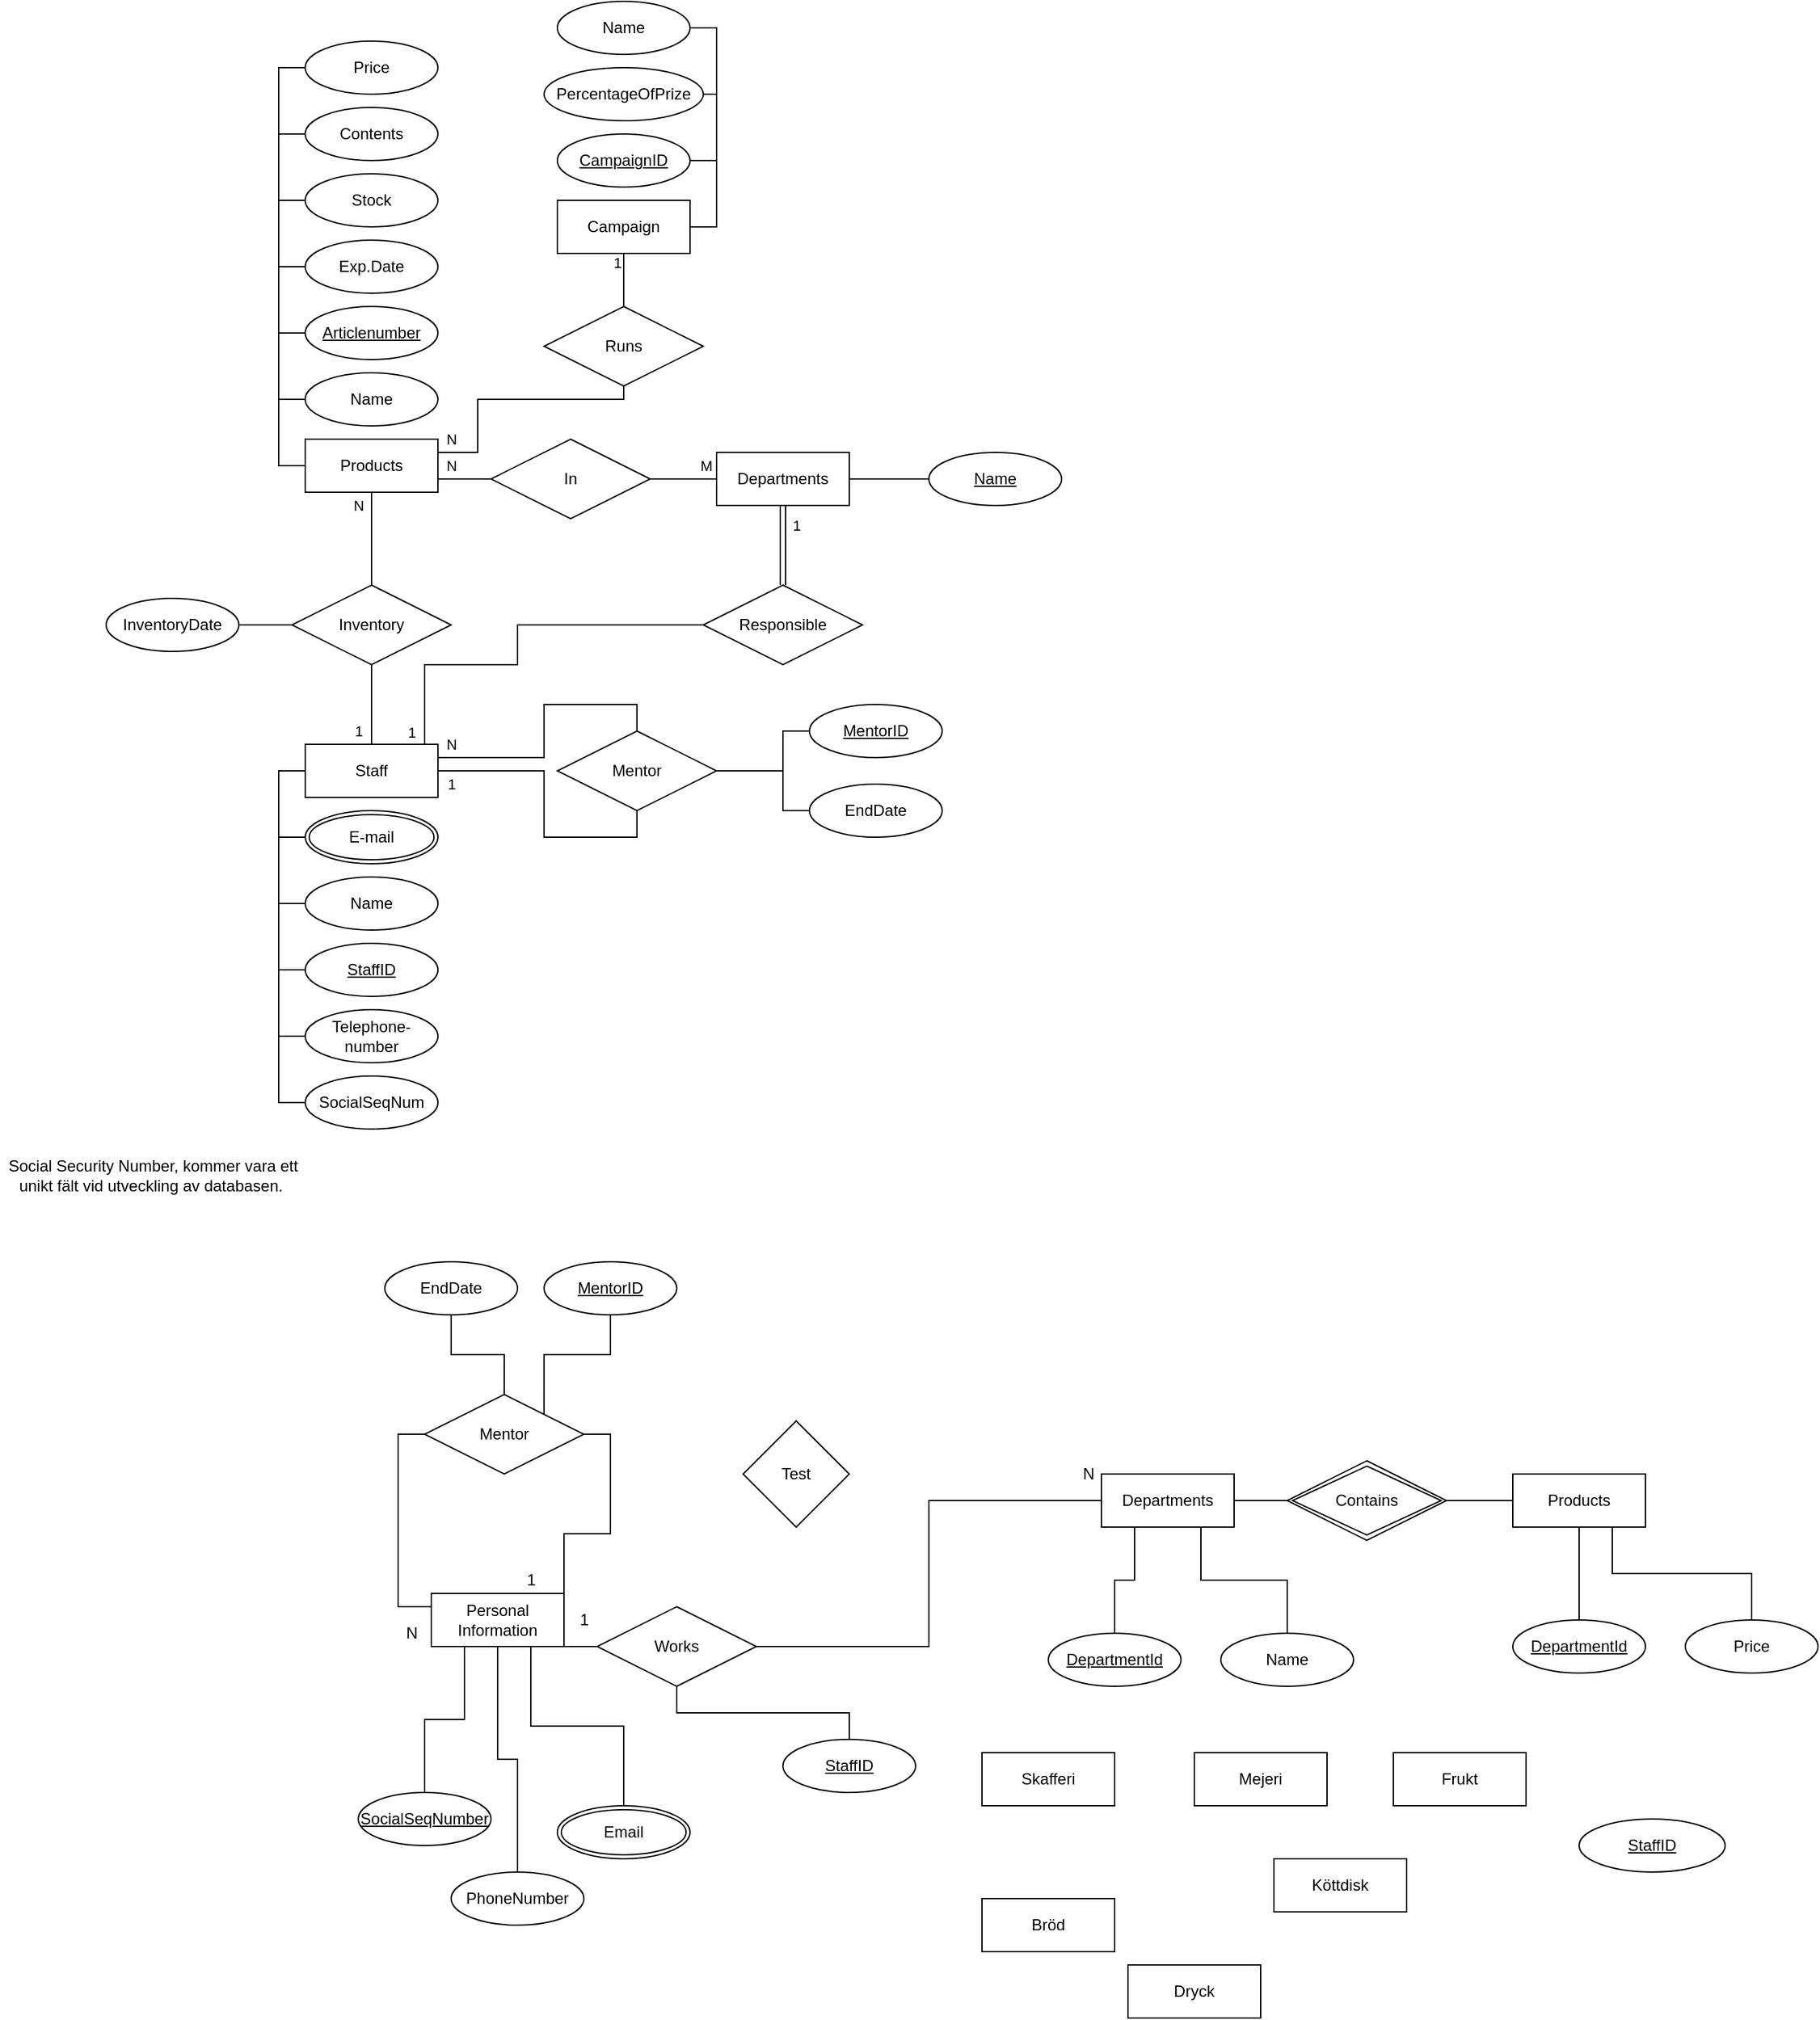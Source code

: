 <mxfile version="15.9.6" type="github">
  <diagram id="bgCsupE-RrFJObJ2OHrQ" name="Page-1">
    <mxGraphModel dx="2035" dy="1728" grid="1" gridSize="10" guides="1" tooltips="1" connect="1" arrows="1" fold="1" page="1" pageScale="1" pageWidth="850" pageHeight="1100" math="0" shadow="0">
      <root>
        <mxCell id="0" />
        <mxCell id="1" parent="0" />
        <mxCell id="HbWxku8zXNTNoIqn5ugo-1" value="Mejeri" style="whiteSpace=wrap;html=1;align=center;" parent="1" vertex="1">
          <mxGeometry x="160" y="330" width="100" height="40" as="geometry" />
        </mxCell>
        <mxCell id="HbWxku8zXNTNoIqn5ugo-2" value="Frukt" style="whiteSpace=wrap;html=1;align=center;" parent="1" vertex="1">
          <mxGeometry x="310" y="330" width="100" height="40" as="geometry" />
        </mxCell>
        <mxCell id="HbWxku8zXNTNoIqn5ugo-3" value="Skafferi" style="whiteSpace=wrap;html=1;align=center;" parent="1" vertex="1">
          <mxGeometry y="330" width="100" height="40" as="geometry" />
        </mxCell>
        <mxCell id="HbWxku8zXNTNoIqn5ugo-4" value="Dryck" style="whiteSpace=wrap;html=1;align=center;" parent="1" vertex="1">
          <mxGeometry x="110" y="490" width="100" height="40" as="geometry" />
        </mxCell>
        <mxCell id="HbWxku8zXNTNoIqn5ugo-5" value="Köttdisk" style="whiteSpace=wrap;html=1;align=center;" parent="1" vertex="1">
          <mxGeometry x="220" y="410" width="100" height="40" as="geometry" />
        </mxCell>
        <mxCell id="HbWxku8zXNTNoIqn5ugo-7" value="Bröd" style="whiteSpace=wrap;html=1;align=center;" parent="1" vertex="1">
          <mxGeometry y="440" width="100" height="40" as="geometry" />
        </mxCell>
        <mxCell id="HbWxku8zXNTNoIqn5ugo-10" value="StaffID" style="ellipse;whiteSpace=wrap;html=1;align=center;fontStyle=4;" parent="1" vertex="1">
          <mxGeometry x="450" y="380" width="110" height="40" as="geometry" />
        </mxCell>
        <mxCell id="HbWxku8zXNTNoIqn5ugo-46" style="edgeStyle=orthogonalEdgeStyle;rounded=0;orthogonalLoop=1;jettySize=auto;html=1;exitX=0.5;exitY=0;exitDx=0;exitDy=0;entryX=0.5;entryY=1;entryDx=0;entryDy=0;endArrow=none;endFill=0;" parent="1" source="HbWxku8zXNTNoIqn5ugo-11" target="HbWxku8zXNTNoIqn5ugo-44" edge="1">
          <mxGeometry relative="1" as="geometry" />
        </mxCell>
        <mxCell id="HbWxku8zXNTNoIqn5ugo-11" value="PhoneNumber" style="ellipse;whiteSpace=wrap;html=1;align=center;" parent="1" vertex="1">
          <mxGeometry x="-400" y="420" width="100" height="40" as="geometry" />
        </mxCell>
        <mxCell id="YOZ8upLMMK2aXxQrohTa-20" style="edgeStyle=orthogonalEdgeStyle;rounded=0;orthogonalLoop=1;jettySize=auto;html=1;exitX=0.5;exitY=0;exitDx=0;exitDy=0;entryX=0.75;entryY=1;entryDx=0;entryDy=0;endArrow=none;endFill=0;" parent="1" source="HbWxku8zXNTNoIqn5ugo-13" target="HbWxku8zXNTNoIqn5ugo-33" edge="1">
          <mxGeometry relative="1" as="geometry" />
        </mxCell>
        <mxCell id="HbWxku8zXNTNoIqn5ugo-13" value="Name" style="ellipse;whiteSpace=wrap;html=1;align=center;" parent="1" vertex="1">
          <mxGeometry x="180" y="240" width="100" height="40" as="geometry" />
        </mxCell>
        <mxCell id="YOZ8upLMMK2aXxQrohTa-6" style="edgeStyle=orthogonalEdgeStyle;rounded=0;orthogonalLoop=1;jettySize=auto;html=1;exitX=1;exitY=0.5;exitDx=0;exitDy=0;entryX=1;entryY=0;entryDx=0;entryDy=0;endArrow=none;endFill=0;" parent="1" source="HbWxku8zXNTNoIqn5ugo-17" target="HbWxku8zXNTNoIqn5ugo-44" edge="1">
          <mxGeometry relative="1" as="geometry">
            <Array as="points">
              <mxPoint x="-280" y="90" />
              <mxPoint x="-280" y="165" />
              <mxPoint x="-315" y="165" />
            </Array>
          </mxGeometry>
        </mxCell>
        <mxCell id="YOZ8upLMMK2aXxQrohTa-7" style="edgeStyle=orthogonalEdgeStyle;rounded=0;orthogonalLoop=1;jettySize=auto;html=1;exitX=0;exitY=0.5;exitDx=0;exitDy=0;entryX=0;entryY=0.25;entryDx=0;entryDy=0;endArrow=none;endFill=0;" parent="1" source="HbWxku8zXNTNoIqn5ugo-17" target="HbWxku8zXNTNoIqn5ugo-44" edge="1">
          <mxGeometry relative="1" as="geometry" />
        </mxCell>
        <mxCell id="HbWxku8zXNTNoIqn5ugo-17" value="Mentor" style="shape=rhombus;perimeter=rhombusPerimeter;whiteSpace=wrap;html=1;align=center;" parent="1" vertex="1">
          <mxGeometry x="-420.03" y="60" width="120" height="60" as="geometry" />
        </mxCell>
        <mxCell id="HbWxku8zXNTNoIqn5ugo-21" style="edgeStyle=orthogonalEdgeStyle;rounded=0;orthogonalLoop=1;jettySize=auto;html=1;exitX=0.5;exitY=1;exitDx=0;exitDy=0;entryX=0.5;entryY=0;entryDx=0;entryDy=0;endArrow=none;endFill=0;" parent="1" source="HbWxku8zXNTNoIqn5ugo-20" target="HbWxku8zXNTNoIqn5ugo-17" edge="1">
          <mxGeometry relative="1" as="geometry" />
        </mxCell>
        <mxCell id="HbWxku8zXNTNoIqn5ugo-20" value="EndDate" style="ellipse;whiteSpace=wrap;html=1;align=center;" parent="1" vertex="1">
          <mxGeometry x="-450" y="-40" width="100" height="40" as="geometry" />
        </mxCell>
        <mxCell id="HbWxku8zXNTNoIqn5ugo-27" style="edgeStyle=orthogonalEdgeStyle;rounded=0;orthogonalLoop=1;jettySize=auto;html=1;exitX=0.5;exitY=1;exitDx=0;exitDy=0;entryX=1;entryY=0;entryDx=0;entryDy=0;endArrow=none;endFill=0;" parent="1" source="HbWxku8zXNTNoIqn5ugo-26" target="HbWxku8zXNTNoIqn5ugo-17" edge="1">
          <mxGeometry relative="1" as="geometry" />
        </mxCell>
        <mxCell id="HbWxku8zXNTNoIqn5ugo-26" value="MentorID" style="ellipse;whiteSpace=wrap;html=1;align=center;fontStyle=4;" parent="1" vertex="1">
          <mxGeometry x="-330" y="-40" width="100" height="40" as="geometry" />
        </mxCell>
        <mxCell id="HbWxku8zXNTNoIqn5ugo-47" style="edgeStyle=orthogonalEdgeStyle;rounded=0;orthogonalLoop=1;jettySize=auto;html=1;exitX=0.5;exitY=0;exitDx=0;exitDy=0;entryX=0.75;entryY=1;entryDx=0;entryDy=0;endArrow=none;endFill=0;" parent="1" source="HbWxku8zXNTNoIqn5ugo-28" target="HbWxku8zXNTNoIqn5ugo-44" edge="1">
          <mxGeometry relative="1" as="geometry" />
        </mxCell>
        <mxCell id="HbWxku8zXNTNoIqn5ugo-28" value="Email" style="ellipse;shape=doubleEllipse;margin=3;whiteSpace=wrap;html=1;align=center;" parent="1" vertex="1">
          <mxGeometry x="-320" y="370" width="100" height="40" as="geometry" />
        </mxCell>
        <mxCell id="HbWxku8zXNTNoIqn5ugo-33" value="Departments" style="whiteSpace=wrap;html=1;align=center;" parent="1" vertex="1">
          <mxGeometry x="90" y="120" width="100" height="40" as="geometry" />
        </mxCell>
        <mxCell id="HbWxku8zXNTNoIqn5ugo-45" style="edgeStyle=orthogonalEdgeStyle;rounded=0;orthogonalLoop=1;jettySize=auto;html=1;exitX=0.5;exitY=0;exitDx=0;exitDy=0;entryX=0.25;entryY=1;entryDx=0;entryDy=0;endArrow=none;endFill=0;" parent="1" source="HbWxku8zXNTNoIqn5ugo-35" target="HbWxku8zXNTNoIqn5ugo-44" edge="1">
          <mxGeometry relative="1" as="geometry" />
        </mxCell>
        <mxCell id="HbWxku8zXNTNoIqn5ugo-35" value="SocialSeqNumber" style="ellipse;whiteSpace=wrap;html=1;align=center;fontStyle=4;" parent="1" vertex="1">
          <mxGeometry x="-470" y="360" width="100" height="40" as="geometry" />
        </mxCell>
        <mxCell id="HbWxku8zXNTNoIqn5ugo-43" value="StaffID" style="ellipse;whiteSpace=wrap;html=1;align=center;fontStyle=4;" parent="1" vertex="1">
          <mxGeometry x="-150.0" y="320" width="100" height="40" as="geometry" />
        </mxCell>
        <mxCell id="HbWxku8zXNTNoIqn5ugo-44" value="Personal Information" style="whiteSpace=wrap;html=1;align=center;" parent="1" vertex="1">
          <mxGeometry x="-415" y="210" width="100" height="40" as="geometry" />
        </mxCell>
        <mxCell id="YOZ8upLMMK2aXxQrohTa-1" style="edgeStyle=orthogonalEdgeStyle;rounded=0;orthogonalLoop=1;jettySize=auto;html=1;exitX=0;exitY=0.5;exitDx=0;exitDy=0;entryX=1;entryY=0.5;entryDx=0;entryDy=0;endArrow=none;endFill=0;" parent="1" source="HbWxku8zXNTNoIqn5ugo-56" target="HbWxku8zXNTNoIqn5ugo-60" edge="1">
          <mxGeometry relative="1" as="geometry" />
        </mxCell>
        <mxCell id="YOZ8upLMMK2aXxQrohTa-27" style="edgeStyle=orthogonalEdgeStyle;rounded=0;orthogonalLoop=1;jettySize=auto;html=1;exitX=0.5;exitY=1;exitDx=0;exitDy=0;entryX=0.5;entryY=0;entryDx=0;entryDy=0;endArrow=none;endFill=0;" parent="1" source="HbWxku8zXNTNoIqn5ugo-56" target="YOZ8upLMMK2aXxQrohTa-26" edge="1">
          <mxGeometry relative="1" as="geometry" />
        </mxCell>
        <mxCell id="HbWxku8zXNTNoIqn5ugo-56" value="Products" style="whiteSpace=wrap;html=1;align=center;" parent="1" vertex="1">
          <mxGeometry x="400" y="120" width="100" height="40" as="geometry" />
        </mxCell>
        <mxCell id="YOZ8upLMMK2aXxQrohTa-2" style="edgeStyle=orthogonalEdgeStyle;rounded=0;orthogonalLoop=1;jettySize=auto;html=1;exitX=0;exitY=0.5;exitDx=0;exitDy=0;entryX=1;entryY=0.5;entryDx=0;entryDy=0;endArrow=none;endFill=0;" parent="1" source="HbWxku8zXNTNoIqn5ugo-60" target="HbWxku8zXNTNoIqn5ugo-33" edge="1">
          <mxGeometry relative="1" as="geometry" />
        </mxCell>
        <mxCell id="HbWxku8zXNTNoIqn5ugo-60" value="Contains" style="shape=rhombus;double=1;perimeter=rhombusPerimeter;whiteSpace=wrap;html=1;align=center;" parent="1" vertex="1">
          <mxGeometry x="230" y="110" width="120" height="60" as="geometry" />
        </mxCell>
        <mxCell id="YOZ8upLMMK2aXxQrohTa-3" style="edgeStyle=orthogonalEdgeStyle;rounded=0;orthogonalLoop=1;jettySize=auto;html=1;exitX=0.5;exitY=1;exitDx=0;exitDy=0;" parent="1" source="HbWxku8zXNTNoIqn5ugo-43" target="HbWxku8zXNTNoIqn5ugo-43" edge="1">
          <mxGeometry relative="1" as="geometry" />
        </mxCell>
        <mxCell id="YOZ8upLMMK2aXxQrohTa-8" value="1" style="text;html=1;align=center;verticalAlign=middle;resizable=0;points=[];autosize=1;strokeColor=none;fillColor=none;" parent="1" vertex="1">
          <mxGeometry x="-350" y="190" width="20" height="20" as="geometry" />
        </mxCell>
        <mxCell id="YOZ8upLMMK2aXxQrohTa-9" value="N" style="text;html=1;align=center;verticalAlign=middle;resizable=0;points=[];autosize=1;strokeColor=none;fillColor=none;" parent="1" vertex="1">
          <mxGeometry x="-440" y="230" width="20" height="20" as="geometry" />
        </mxCell>
        <mxCell id="YOZ8upLMMK2aXxQrohTa-14" style="edgeStyle=orthogonalEdgeStyle;rounded=0;orthogonalLoop=1;jettySize=auto;html=1;exitX=1;exitY=0.5;exitDx=0;exitDy=0;entryX=0;entryY=0.5;entryDx=0;entryDy=0;endArrow=none;endFill=0;" parent="1" source="YOZ8upLMMK2aXxQrohTa-12" target="HbWxku8zXNTNoIqn5ugo-33" edge="1">
          <mxGeometry relative="1" as="geometry">
            <mxPoint x="-130" y="80" as="targetPoint" />
          </mxGeometry>
        </mxCell>
        <mxCell id="YOZ8upLMMK2aXxQrohTa-15" style="edgeStyle=orthogonalEdgeStyle;rounded=0;orthogonalLoop=1;jettySize=auto;html=1;exitX=0;exitY=0.5;exitDx=0;exitDy=0;entryX=1;entryY=0.5;entryDx=0;entryDy=0;endArrow=none;endFill=0;" parent="1" source="YOZ8upLMMK2aXxQrohTa-12" target="HbWxku8zXNTNoIqn5ugo-44" edge="1">
          <mxGeometry relative="1" as="geometry" />
        </mxCell>
        <mxCell id="vDdx3OhDrT1uDp-DQFyT-1" style="edgeStyle=orthogonalEdgeStyle;rounded=0;orthogonalLoop=1;jettySize=auto;html=1;exitX=0.5;exitY=1;exitDx=0;exitDy=0;entryX=0.5;entryY=0;entryDx=0;entryDy=0;endArrow=none;endFill=0;" parent="1" source="YOZ8upLMMK2aXxQrohTa-12" target="HbWxku8zXNTNoIqn5ugo-43" edge="1">
          <mxGeometry relative="1" as="geometry" />
        </mxCell>
        <mxCell id="YOZ8upLMMK2aXxQrohTa-12" value="Works" style="shape=rhombus;perimeter=rhombusPerimeter;whiteSpace=wrap;html=1;align=center;" parent="1" vertex="1">
          <mxGeometry x="-290" y="220" width="120" height="60" as="geometry" />
        </mxCell>
        <mxCell id="YOZ8upLMMK2aXxQrohTa-24" style="edgeStyle=orthogonalEdgeStyle;rounded=0;orthogonalLoop=1;jettySize=auto;html=1;exitX=0.5;exitY=0;exitDx=0;exitDy=0;entryX=0.25;entryY=1;entryDx=0;entryDy=0;endArrow=none;endFill=0;" parent="1" source="YOZ8upLMMK2aXxQrohTa-19" target="HbWxku8zXNTNoIqn5ugo-33" edge="1">
          <mxGeometry relative="1" as="geometry" />
        </mxCell>
        <mxCell id="YOZ8upLMMK2aXxQrohTa-19" value="DepartmentId" style="ellipse;whiteSpace=wrap;html=1;align=center;fontStyle=4;" parent="1" vertex="1">
          <mxGeometry x="50" y="240" width="100" height="40" as="geometry" />
        </mxCell>
        <mxCell id="YOZ8upLMMK2aXxQrohTa-26" value="DepartmentId" style="ellipse;whiteSpace=wrap;html=1;align=center;fontStyle=4;" parent="1" vertex="1">
          <mxGeometry x="400" y="230" width="100" height="40" as="geometry" />
        </mxCell>
        <mxCell id="YOZ8upLMMK2aXxQrohTa-29" style="edgeStyle=orthogonalEdgeStyle;rounded=0;orthogonalLoop=1;jettySize=auto;html=1;exitX=0.5;exitY=0;exitDx=0;exitDy=0;entryX=0.75;entryY=1;entryDx=0;entryDy=0;endArrow=none;endFill=0;" parent="1" source="YOZ8upLMMK2aXxQrohTa-28" target="HbWxku8zXNTNoIqn5ugo-56" edge="1">
          <mxGeometry relative="1" as="geometry" />
        </mxCell>
        <mxCell id="YOZ8upLMMK2aXxQrohTa-28" value="Price" style="ellipse;whiteSpace=wrap;html=1;align=center;" parent="1" vertex="1">
          <mxGeometry x="530" y="230" width="100" height="40" as="geometry" />
        </mxCell>
        <mxCell id="vDdx3OhDrT1uDp-DQFyT-2" value="1" style="text;html=1;align=center;verticalAlign=middle;resizable=0;points=[];autosize=1;strokeColor=none;fillColor=none;" parent="1" vertex="1">
          <mxGeometry x="-310" y="220" width="20" height="20" as="geometry" />
        </mxCell>
        <mxCell id="vDdx3OhDrT1uDp-DQFyT-3" value="N" style="text;html=1;align=center;verticalAlign=middle;resizable=0;points=[];autosize=1;strokeColor=none;fillColor=none;" parent="1" vertex="1">
          <mxGeometry x="70" y="110" width="20" height="20" as="geometry" />
        </mxCell>
        <mxCell id="ekuMtjMr5jPnJNl6alYP-1" value="Test" style="rhombus;whiteSpace=wrap;html=1;" parent="1" vertex="1">
          <mxGeometry x="-180" y="80" width="80" height="80" as="geometry" />
        </mxCell>
        <mxCell id="_oEQiWgGqk_jcxd5cbi1-2" value="Name" style="ellipse;whiteSpace=wrap;html=1;align=center;" parent="1" vertex="1">
          <mxGeometry x="-509.96" y="-330" width="100" height="40" as="geometry" />
        </mxCell>
        <mxCell id="_oEQiWgGqk_jcxd5cbi1-15" style="edgeStyle=orthogonalEdgeStyle;rounded=0;orthogonalLoop=1;jettySize=auto;html=1;exitX=1;exitY=0.5;exitDx=0;exitDy=0;entryX=0.5;entryY=1;entryDx=0;entryDy=0;endArrow=none;endFill=0;" parent="1" source="_oEQiWgGqk_jcxd5cbi1-3" target="_oEQiWgGqk_jcxd5cbi1-9" edge="1">
          <mxGeometry relative="1" as="geometry">
            <mxPoint x="-240" y="-410" as="sourcePoint" />
            <Array as="points">
              <mxPoint x="-330" y="-410" />
              <mxPoint x="-330" y="-360" />
              <mxPoint x="-260" y="-360" />
            </Array>
          </mxGeometry>
        </mxCell>
        <mxCell id="8ETVgoLnfylcAnB1L1Gz-28" value="1" style="edgeLabel;html=1;align=center;verticalAlign=middle;resizable=0;points=[];" parent="_oEQiWgGqk_jcxd5cbi1-15" vertex="1" connectable="0">
          <mxGeometry x="-0.825" y="1" relative="1" as="geometry">
            <mxPoint x="-9" y="11" as="offset" />
          </mxGeometry>
        </mxCell>
        <mxCell id="_oEQiWgGqk_jcxd5cbi1-24" style="edgeStyle=orthogonalEdgeStyle;rounded=0;orthogonalLoop=1;jettySize=auto;html=1;entryX=0;entryY=0.5;entryDx=0;entryDy=0;endArrow=none;endFill=0;" parent="1" target="_oEQiWgGqk_jcxd5cbi1-5" edge="1">
          <mxGeometry relative="1" as="geometry">
            <mxPoint x="-509.96" y="-410" as="sourcePoint" />
            <Array as="points">
              <mxPoint x="-530" y="-410" />
              <mxPoint x="-530" y="-260" />
            </Array>
          </mxGeometry>
        </mxCell>
        <mxCell id="_oEQiWgGqk_jcxd5cbi1-26" style="edgeStyle=orthogonalEdgeStyle;rounded=0;orthogonalLoop=1;jettySize=auto;html=1;exitX=0;exitY=0.5;exitDx=0;exitDy=0;entryX=0;entryY=0.5;entryDx=0;entryDy=0;endArrow=none;endFill=0;" parent="1" source="_oEQiWgGqk_jcxd5cbi1-3" target="_oEQiWgGqk_jcxd5cbi1-2" edge="1">
          <mxGeometry relative="1" as="geometry">
            <Array as="points">
              <mxPoint x="-530" y="-410" />
              <mxPoint x="-530" y="-310" />
            </Array>
          </mxGeometry>
        </mxCell>
        <mxCell id="_oEQiWgGqk_jcxd5cbi1-33" style="edgeStyle=orthogonalEdgeStyle;rounded=0;orthogonalLoop=1;jettySize=auto;html=1;exitX=0;exitY=0.5;exitDx=0;exitDy=0;entryX=0;entryY=0.5;entryDx=0;entryDy=0;endArrow=none;endFill=0;" parent="1" source="_oEQiWgGqk_jcxd5cbi1-3" target="_oEQiWgGqk_jcxd5cbi1-8" edge="1">
          <mxGeometry relative="1" as="geometry" />
        </mxCell>
        <mxCell id="_oEQiWgGqk_jcxd5cbi1-34" style="edgeStyle=orthogonalEdgeStyle;rounded=0;orthogonalLoop=1;jettySize=auto;html=1;exitX=0;exitY=0.5;exitDx=0;exitDy=0;entryX=0;entryY=0.5;entryDx=0;entryDy=0;endArrow=none;endFill=0;" parent="1" source="_oEQiWgGqk_jcxd5cbi1-3" target="_oEQiWgGqk_jcxd5cbi1-18" edge="1">
          <mxGeometry relative="1" as="geometry">
            <Array as="points">
              <mxPoint x="-530" y="-410" />
              <mxPoint x="-530" y="-210" />
            </Array>
          </mxGeometry>
        </mxCell>
        <mxCell id="_oEQiWgGqk_jcxd5cbi1-3" value="Staff" style="whiteSpace=wrap;html=1;align=center;" parent="1" vertex="1">
          <mxGeometry x="-509.96" y="-430" width="100" height="40" as="geometry" />
        </mxCell>
        <mxCell id="_oEQiWgGqk_jcxd5cbi1-5" value="StaffID" style="ellipse;whiteSpace=wrap;html=1;align=center;fontStyle=4;" parent="1" vertex="1">
          <mxGeometry x="-509.96" y="-280" width="100" height="40" as="geometry" />
        </mxCell>
        <mxCell id="_oEQiWgGqk_jcxd5cbi1-8" value="E-mail" style="ellipse;shape=doubleEllipse;margin=3;whiteSpace=wrap;html=1;align=center;" parent="1" vertex="1">
          <mxGeometry x="-509.96" y="-380" width="100" height="40" as="geometry" />
        </mxCell>
        <mxCell id="_oEQiWgGqk_jcxd5cbi1-16" style="edgeStyle=orthogonalEdgeStyle;rounded=0;orthogonalLoop=1;jettySize=auto;html=1;exitX=0.5;exitY=0;exitDx=0;exitDy=0;endArrow=none;endFill=0;entryX=1;entryY=0.25;entryDx=0;entryDy=0;" parent="1" source="_oEQiWgGqk_jcxd5cbi1-9" target="_oEQiWgGqk_jcxd5cbi1-3" edge="1">
          <mxGeometry relative="1" as="geometry">
            <mxPoint x="-250" y="-430" as="targetPoint" />
            <Array as="points">
              <mxPoint x="-260" y="-460" />
              <mxPoint x="-330" y="-460" />
              <mxPoint x="-330" y="-420" />
            </Array>
          </mxGeometry>
        </mxCell>
        <mxCell id="8ETVgoLnfylcAnB1L1Gz-29" value="N" style="edgeLabel;html=1;align=center;verticalAlign=middle;resizable=0;points=[];" parent="_oEQiWgGqk_jcxd5cbi1-16" vertex="1" connectable="0">
          <mxGeometry x="0.583" y="-1" relative="1" as="geometry">
            <mxPoint x="-34" y="-9" as="offset" />
          </mxGeometry>
        </mxCell>
        <mxCell id="_oEQiWgGqk_jcxd5cbi1-35" style="edgeStyle=orthogonalEdgeStyle;rounded=0;orthogonalLoop=1;jettySize=auto;html=1;exitX=1;exitY=0.5;exitDx=0;exitDy=0;entryX=0;entryY=0.5;entryDx=0;entryDy=0;endArrow=none;endFill=0;" parent="1" source="_oEQiWgGqk_jcxd5cbi1-9" target="8ETVgoLnfylcAnB1L1Gz-1" edge="1">
          <mxGeometry relative="1" as="geometry">
            <Array as="points">
              <mxPoint x="-150" y="-410" />
              <mxPoint x="-150" y="-440" />
            </Array>
          </mxGeometry>
        </mxCell>
        <mxCell id="_oEQiWgGqk_jcxd5cbi1-9" value="Mentor" style="shape=rhombus;perimeter=rhombusPerimeter;whiteSpace=wrap;html=1;align=center;" parent="1" vertex="1">
          <mxGeometry x="-320" y="-440" width="120" height="60" as="geometry" />
        </mxCell>
        <mxCell id="_oEQiWgGqk_jcxd5cbi1-18" value="Telephone-number" style="ellipse;whiteSpace=wrap;html=1;align=center;" parent="1" vertex="1">
          <mxGeometry x="-509.96" y="-230" width="100" height="40" as="geometry" />
        </mxCell>
        <mxCell id="8ETVgoLnfylcAnB1L1Gz-1" value="MentorID" style="ellipse;whiteSpace=wrap;html=1;align=center;fontStyle=4;hachureGap=4;" parent="1" vertex="1">
          <mxGeometry x="-130" y="-460" width="100" height="40" as="geometry" />
        </mxCell>
        <mxCell id="8ETVgoLnfylcAnB1L1Gz-4" style="edgeStyle=orthogonalEdgeStyle;rounded=0;orthogonalLoop=1;jettySize=auto;html=1;exitX=0;exitY=0.5;exitDx=0;exitDy=0;entryX=1;entryY=0.5;entryDx=0;entryDy=0;endArrow=none;endFill=0;sourcePerimeterSpacing=8;targetPerimeterSpacing=8;" parent="1" source="8ETVgoLnfylcAnB1L1Gz-2" target="_oEQiWgGqk_jcxd5cbi1-9" edge="1">
          <mxGeometry relative="1" as="geometry">
            <Array as="points">
              <mxPoint x="-150" y="-380" />
              <mxPoint x="-150" y="-410" />
            </Array>
          </mxGeometry>
        </mxCell>
        <mxCell id="8ETVgoLnfylcAnB1L1Gz-2" value="EndDate" style="ellipse;whiteSpace=wrap;html=1;align=center;hachureGap=4;" parent="1" vertex="1">
          <mxGeometry x="-130" y="-400" width="100" height="40" as="geometry" />
        </mxCell>
        <mxCell id="8ETVgoLnfylcAnB1L1Gz-18" style="edgeStyle=orthogonalEdgeStyle;rounded=0;orthogonalLoop=1;jettySize=auto;html=1;exitX=0.5;exitY=1;exitDx=0;exitDy=0;entryX=0.5;entryY=0;entryDx=0;entryDy=0;endArrow=none;endFill=0;sourcePerimeterSpacing=8;targetPerimeterSpacing=8;shape=link;" parent="1" source="8ETVgoLnfylcAnB1L1Gz-5" target="8ETVgoLnfylcAnB1L1Gz-17" edge="1">
          <mxGeometry relative="1" as="geometry" />
        </mxCell>
        <mxCell id="8ETVgoLnfylcAnB1L1Gz-25" value="1" style="edgeLabel;html=1;align=center;verticalAlign=middle;resizable=0;points=[];" parent="8ETVgoLnfylcAnB1L1Gz-18" vertex="1" connectable="0">
          <mxGeometry x="-0.225" relative="1" as="geometry">
            <mxPoint x="10" y="-9" as="offset" />
          </mxGeometry>
        </mxCell>
        <mxCell id="5kQ8F68xBoGLGSHtLpyz-3" style="edgeStyle=orthogonalEdgeStyle;rounded=0;orthogonalLoop=1;jettySize=auto;html=1;exitX=0;exitY=0.5;exitDx=0;exitDy=0;entryX=1;entryY=0.5;entryDx=0;entryDy=0;endArrow=none;endFill=0;" parent="1" source="8ETVgoLnfylcAnB1L1Gz-5" target="5kQ8F68xBoGLGSHtLpyz-1" edge="1">
          <mxGeometry relative="1" as="geometry" />
        </mxCell>
        <mxCell id="5kQ8F68xBoGLGSHtLpyz-4" value="M" style="edgeLabel;html=1;align=center;verticalAlign=middle;resizable=0;points=[];" parent="5kQ8F68xBoGLGSHtLpyz-3" connectable="0" vertex="1">
          <mxGeometry x="-0.743" relative="1" as="geometry">
            <mxPoint x="-2" y="-10" as="offset" />
          </mxGeometry>
        </mxCell>
        <mxCell id="8ETVgoLnfylcAnB1L1Gz-5" value="Departments" style="whiteSpace=wrap;html=1;align=center;hachureGap=4;" parent="1" vertex="1">
          <mxGeometry x="-200" y="-650.03" width="100" height="40" as="geometry" />
        </mxCell>
        <mxCell id="cTiyhm5G_KL6r7Zk5rUr-2" style="edgeStyle=orthogonalEdgeStyle;rounded=0;orthogonalLoop=1;jettySize=auto;html=1;exitX=0;exitY=0.5;exitDx=0;exitDy=0;endArrow=none;endFill=0;entryX=0;entryY=0.5;entryDx=0;entryDy=0;" parent="1" source="cTiyhm5G_KL6r7Zk5rUr-1" target="_oEQiWgGqk_jcxd5cbi1-3" edge="1">
          <mxGeometry relative="1" as="geometry">
            <mxPoint x="-419.96" y="-430" as="targetPoint" />
            <Array as="points">
              <mxPoint x="-530" y="-160" />
              <mxPoint x="-530" y="-410" />
            </Array>
          </mxGeometry>
        </mxCell>
        <mxCell id="cTiyhm5G_KL6r7Zk5rUr-1" value="SocialSeqNum" style="ellipse;whiteSpace=wrap;html=1;align=center;" parent="1" vertex="1">
          <mxGeometry x="-509.96" y="-180" width="100" height="40" as="geometry" />
        </mxCell>
        <mxCell id="8ETVgoLnfylcAnB1L1Gz-13" style="edgeStyle=orthogonalEdgeStyle;rounded=0;orthogonalLoop=1;jettySize=auto;html=1;exitX=0.5;exitY=1;exitDx=0;exitDy=0;endArrow=none;endFill=0;sourcePerimeterSpacing=8;targetPerimeterSpacing=8;entryX=0.5;entryY=0;entryDx=0;entryDy=0;" parent="1" source="8ETVgoLnfylcAnB1L1Gz-11" target="8ETVgoLnfylcAnB1L1Gz-12" edge="1">
          <mxGeometry relative="1" as="geometry">
            <mxPoint x="-430" y="-570" as="targetPoint" />
          </mxGeometry>
        </mxCell>
        <mxCell id="8ETVgoLnfylcAnB1L1Gz-27" value="N" style="edgeLabel;html=1;align=center;verticalAlign=middle;resizable=0;points=[];" parent="8ETVgoLnfylcAnB1L1Gz-13" vertex="1" connectable="0">
          <mxGeometry x="-0.74" relative="1" as="geometry">
            <mxPoint x="-10" y="1" as="offset" />
          </mxGeometry>
        </mxCell>
        <mxCell id="5kQ8F68xBoGLGSHtLpyz-2" value="N" style="edgeStyle=orthogonalEdgeStyle;rounded=0;orthogonalLoop=1;jettySize=auto;html=1;entryX=0;entryY=0.5;entryDx=0;entryDy=0;endArrow=none;endFill=0;exitX=1;exitY=0.5;exitDx=0;exitDy=0;" parent="1" source="8ETVgoLnfylcAnB1L1Gz-11" target="5kQ8F68xBoGLGSHtLpyz-1" edge="1">
          <mxGeometry x="-0.2" y="10" relative="1" as="geometry">
            <mxPoint as="offset" />
            <mxPoint x="-400" y="-640" as="sourcePoint" />
            <Array as="points">
              <mxPoint x="-410" y="-630" />
            </Array>
          </mxGeometry>
        </mxCell>
        <mxCell id="_oEQiWgGqk_jcxd5cbi1-49" style="edgeStyle=orthogonalEdgeStyle;rounded=0;orthogonalLoop=1;jettySize=auto;html=1;exitX=0;exitY=0.5;exitDx=0;exitDy=0;entryX=0;entryY=0.5;entryDx=0;entryDy=0;endArrow=none;endFill=0;" parent="1" source="8ETVgoLnfylcAnB1L1Gz-11" target="_oEQiWgGqk_jcxd5cbi1-36" edge="1">
          <mxGeometry relative="1" as="geometry" />
        </mxCell>
        <mxCell id="8ETVgoLnfylcAnB1L1Gz-11" value="Products" style="whiteSpace=wrap;html=1;align=center;hachureGap=4;" parent="1" vertex="1">
          <mxGeometry x="-510" y="-660" width="100" height="40" as="geometry" />
        </mxCell>
        <mxCell id="8ETVgoLnfylcAnB1L1Gz-14" style="edgeStyle=orthogonalEdgeStyle;rounded=0;orthogonalLoop=1;jettySize=auto;html=1;exitX=0.5;exitY=1;exitDx=0;exitDy=0;entryX=0.5;entryY=0;entryDx=0;entryDy=0;endArrow=none;endFill=0;sourcePerimeterSpacing=8;targetPerimeterSpacing=8;" parent="1" source="8ETVgoLnfylcAnB1L1Gz-12" target="_oEQiWgGqk_jcxd5cbi1-3" edge="1">
          <mxGeometry relative="1" as="geometry">
            <Array as="points">
              <mxPoint x="-460" y="-430" />
            </Array>
          </mxGeometry>
        </mxCell>
        <mxCell id="8ETVgoLnfylcAnB1L1Gz-26" value="1" style="edgeLabel;html=1;align=center;verticalAlign=middle;resizable=0;points=[];" parent="8ETVgoLnfylcAnB1L1Gz-14" vertex="1" connectable="0">
          <mxGeometry x="0.5" relative="1" as="geometry">
            <mxPoint x="-10" y="5" as="offset" />
          </mxGeometry>
        </mxCell>
        <mxCell id="8ETVgoLnfylcAnB1L1Gz-16" style="edgeStyle=orthogonalEdgeStyle;rounded=0;orthogonalLoop=1;jettySize=auto;html=1;exitX=0;exitY=0.5;exitDx=0;exitDy=0;entryX=1;entryY=0.5;entryDx=0;entryDy=0;endArrow=none;endFill=0;sourcePerimeterSpacing=8;targetPerimeterSpacing=8;" parent="1" source="8ETVgoLnfylcAnB1L1Gz-12" target="8ETVgoLnfylcAnB1L1Gz-15" edge="1">
          <mxGeometry relative="1" as="geometry">
            <Array as="points">
              <mxPoint x="-560" y="-520" />
            </Array>
          </mxGeometry>
        </mxCell>
        <mxCell id="8ETVgoLnfylcAnB1L1Gz-12" value="Inventory" style="shape=rhombus;perimeter=rhombusPerimeter;whiteSpace=wrap;html=1;align=center;hachureGap=4;" parent="1" vertex="1">
          <mxGeometry x="-520" y="-550" width="120" height="60" as="geometry" />
        </mxCell>
        <mxCell id="8ETVgoLnfylcAnB1L1Gz-15" value="InventoryDate" style="ellipse;whiteSpace=wrap;html=1;align=center;hachureGap=4;" parent="1" vertex="1">
          <mxGeometry x="-660" y="-540" width="100" height="40" as="geometry" />
        </mxCell>
        <mxCell id="8ETVgoLnfylcAnB1L1Gz-23" style="edgeStyle=orthogonalEdgeStyle;rounded=0;orthogonalLoop=1;jettySize=auto;html=1;exitX=0;exitY=0.5;exitDx=0;exitDy=0;endArrow=none;endFill=0;sourcePerimeterSpacing=8;targetPerimeterSpacing=8;" parent="1" source="8ETVgoLnfylcAnB1L1Gz-17" edge="1">
          <mxGeometry relative="1" as="geometry">
            <mxPoint x="-420" y="-430" as="targetPoint" />
            <Array as="points">
              <mxPoint x="-350" y="-520" />
              <mxPoint x="-350" y="-490" />
              <mxPoint x="-420" y="-490" />
            </Array>
          </mxGeometry>
        </mxCell>
        <mxCell id="8ETVgoLnfylcAnB1L1Gz-24" value="1" style="edgeLabel;html=1;align=center;verticalAlign=middle;resizable=0;points=[];" parent="8ETVgoLnfylcAnB1L1Gz-23" vertex="1" connectable="0">
          <mxGeometry x="0.815" y="2" relative="1" as="geometry">
            <mxPoint x="-12" y="18" as="offset" />
          </mxGeometry>
        </mxCell>
        <mxCell id="8ETVgoLnfylcAnB1L1Gz-17" value="Responsible" style="shape=rhombus;perimeter=rhombusPerimeter;whiteSpace=wrap;html=1;align=center;hachureGap=4;" parent="1" vertex="1">
          <mxGeometry x="-210" y="-550" width="120" height="60" as="geometry" />
        </mxCell>
        <mxCell id="_oEQiWgGqk_jcxd5cbi1-36" value="Name" style="ellipse;whiteSpace=wrap;html=1;align=center;" parent="1" vertex="1">
          <mxGeometry x="-510" y="-710" width="100" height="40" as="geometry" />
        </mxCell>
        <mxCell id="5kQ8F68xBoGLGSHtLpyz-1" value="In" style="shape=rhombus;perimeter=rhombusPerimeter;whiteSpace=wrap;html=1;align=center;" parent="1" vertex="1">
          <mxGeometry x="-370" y="-660" width="120" height="60" as="geometry" />
        </mxCell>
        <mxCell id="_oEQiWgGqk_jcxd5cbi1-52" style="edgeStyle=orthogonalEdgeStyle;rounded=0;orthogonalLoop=1;jettySize=auto;html=1;exitX=0;exitY=0.5;exitDx=0;exitDy=0;entryX=0;entryY=0.5;entryDx=0;entryDy=0;endArrow=none;endFill=0;" parent="1" source="_oEQiWgGqk_jcxd5cbi1-37" target="8ETVgoLnfylcAnB1L1Gz-11" edge="1">
          <mxGeometry relative="1" as="geometry" />
        </mxCell>
        <mxCell id="5kQ8F68xBoGLGSHtLpyz-6" style="edgeStyle=orthogonalEdgeStyle;rounded=0;orthogonalLoop=1;jettySize=auto;html=1;exitX=0;exitY=0.5;exitDx=0;exitDy=0;entryX=1;entryY=0.5;entryDx=0;entryDy=0;endArrow=none;endFill=0;" parent="1" source="5kQ8F68xBoGLGSHtLpyz-5" target="8ETVgoLnfylcAnB1L1Gz-5" edge="1">
          <mxGeometry relative="1" as="geometry" />
        </mxCell>
        <mxCell id="_oEQiWgGqk_jcxd5cbi1-37" value="Exp.Date" style="ellipse;whiteSpace=wrap;html=1;align=center;" parent="1" vertex="1">
          <mxGeometry x="-510" y="-810" width="100" height="40" as="geometry" />
        </mxCell>
        <mxCell id="_oEQiWgGqk_jcxd5cbi1-50" style="edgeStyle=orthogonalEdgeStyle;rounded=0;orthogonalLoop=1;jettySize=auto;html=1;exitX=0;exitY=0.5;exitDx=0;exitDy=0;endArrow=none;endFill=0;entryX=0;entryY=0.5;entryDx=0;entryDy=0;" parent="1" source="_oEQiWgGqk_jcxd5cbi1-38" target="8ETVgoLnfylcAnB1L1Gz-11" edge="1">
          <mxGeometry relative="1" as="geometry">
            <mxPoint x="-580" y="-640" as="targetPoint" />
          </mxGeometry>
        </mxCell>
        <mxCell id="5kQ8F68xBoGLGSHtLpyz-5" value="Name" style="ellipse;whiteSpace=wrap;html=1;align=center;fontStyle=4;" parent="1" vertex="1">
          <mxGeometry x="-40" y="-650" width="100" height="40" as="geometry" />
        </mxCell>
        <mxCell id="_oEQiWgGqk_jcxd5cbi1-38" value="Articlenumber" style="ellipse;whiteSpace=wrap;html=1;align=center;fontStyle=4;" parent="1" vertex="1">
          <mxGeometry x="-510" y="-760" width="100" height="40" as="geometry" />
        </mxCell>
        <mxCell id="_oEQiWgGqk_jcxd5cbi1-54" style="edgeStyle=orthogonalEdgeStyle;rounded=0;orthogonalLoop=1;jettySize=auto;html=1;exitX=0;exitY=0.5;exitDx=0;exitDy=0;entryX=0;entryY=0.5;entryDx=0;entryDy=0;endArrow=none;endFill=0;" parent="1" source="_oEQiWgGqk_jcxd5cbi1-39" target="8ETVgoLnfylcAnB1L1Gz-11" edge="1">
          <mxGeometry relative="1" as="geometry" />
        </mxCell>
        <mxCell id="_oEQiWgGqk_jcxd5cbi1-39" value="Stock" style="ellipse;whiteSpace=wrap;html=1;align=center;" parent="1" vertex="1">
          <mxGeometry x="-510" y="-860" width="100" height="40" as="geometry" />
        </mxCell>
        <mxCell id="_oEQiWgGqk_jcxd5cbi1-57" style="edgeStyle=orthogonalEdgeStyle;rounded=0;orthogonalLoop=1;jettySize=auto;html=1;exitX=0;exitY=0.5;exitDx=0;exitDy=0;entryX=0;entryY=0.5;entryDx=0;entryDy=0;endArrow=none;endFill=0;" parent="1" source="_oEQiWgGqk_jcxd5cbi1-40" target="8ETVgoLnfylcAnB1L1Gz-11" edge="1">
          <mxGeometry relative="1" as="geometry" />
        </mxCell>
        <mxCell id="_oEQiWgGqk_jcxd5cbi1-40" value="Price" style="ellipse;whiteSpace=wrap;html=1;align=center;" parent="1" vertex="1">
          <mxGeometry x="-510" y="-960" width="100" height="40" as="geometry" />
        </mxCell>
        <mxCell id="_oEQiWgGqk_jcxd5cbi1-56" style="edgeStyle=orthogonalEdgeStyle;rounded=0;orthogonalLoop=1;jettySize=auto;html=1;exitX=0;exitY=0.5;exitDx=0;exitDy=0;entryX=0;entryY=0.5;entryDx=0;entryDy=0;endArrow=none;endFill=0;" parent="1" source="_oEQiWgGqk_jcxd5cbi1-47" target="8ETVgoLnfylcAnB1L1Gz-11" edge="1">
          <mxGeometry relative="1" as="geometry" />
        </mxCell>
        <mxCell id="_oEQiWgGqk_jcxd5cbi1-47" value="Contents" style="ellipse;whiteSpace=wrap;html=1;align=center;" parent="1" vertex="1">
          <mxGeometry x="-510" y="-910" width="100" height="40" as="geometry" />
        </mxCell>
        <mxCell id="8ETVgoLnfylcAnB1L1Gz-37" style="edgeStyle=orthogonalEdgeStyle;rounded=0;orthogonalLoop=1;jettySize=auto;html=1;exitX=1;exitY=0.5;exitDx=0;exitDy=0;entryX=1;entryY=0.5;entryDx=0;entryDy=0;endArrow=none;endFill=0;sourcePerimeterSpacing=8;targetPerimeterSpacing=8;" parent="1" source="8ETVgoLnfylcAnB1L1Gz-46" target="8ETVgoLnfylcAnB1L1Gz-35" edge="1">
          <mxGeometry relative="1" as="geometry">
            <mxPoint x="-300" y="-920" as="sourcePoint" />
            <Array as="points">
              <mxPoint x="-200" y="-870" />
              <mxPoint x="-200" y="-820" />
            </Array>
          </mxGeometry>
        </mxCell>
        <mxCell id="8ETVgoLnfylcAnB1L1Gz-39" value="N" style="edgeStyle=orthogonalEdgeStyle;rounded=0;orthogonalLoop=1;jettySize=auto;html=1;exitX=0.5;exitY=1;exitDx=0;exitDy=0;entryX=1;entryY=0.25;entryDx=0;entryDy=0;endArrow=none;endFill=0;targetPerimeterSpacing=8;startArrow=none;" parent="1" source="8ETVgoLnfylcAnB1L1Gz-42" target="8ETVgoLnfylcAnB1L1Gz-11" edge="1">
          <mxGeometry x="0.895" y="-10" relative="1" as="geometry">
            <mxPoint as="offset" />
            <Array as="points">
              <mxPoint x="-270" y="-690" />
              <mxPoint x="-380" y="-690" />
              <mxPoint x="-380" y="-650" />
            </Array>
          </mxGeometry>
        </mxCell>
        <mxCell id="8ETVgoLnfylcAnB1L1Gz-48" style="edgeStyle=orthogonalEdgeStyle;rounded=0;orthogonalLoop=1;jettySize=auto;html=1;exitX=1;exitY=0.5;exitDx=0;exitDy=0;entryX=1;entryY=0.5;entryDx=0;entryDy=0;endArrow=none;endFill=0;sourcePerimeterSpacing=8;targetPerimeterSpacing=8;" parent="1" source="8ETVgoLnfylcAnB1L1Gz-35" target="8ETVgoLnfylcAnB1L1Gz-47" edge="1">
          <mxGeometry relative="1" as="geometry">
            <Array as="points">
              <mxPoint x="-200" y="-820" />
              <mxPoint x="-200" y="-970" />
            </Array>
          </mxGeometry>
        </mxCell>
        <mxCell id="8ETVgoLnfylcAnB1L1Gz-35" value="Campaign" style="whiteSpace=wrap;html=1;align=center;hachureGap=4;" parent="1" vertex="1">
          <mxGeometry x="-320" y="-840" width="100" height="40" as="geometry" />
        </mxCell>
        <mxCell id="8ETVgoLnfylcAnB1L1Gz-38" style="edgeStyle=orthogonalEdgeStyle;rounded=0;orthogonalLoop=1;jettySize=auto;html=1;exitX=1;exitY=0.5;exitDx=0;exitDy=0;entryX=1;entryY=0.5;entryDx=0;entryDy=0;endArrow=none;endFill=0;sourcePerimeterSpacing=8;targetPerimeterSpacing=8;" parent="1" source="8ETVgoLnfylcAnB1L1Gz-36" target="8ETVgoLnfylcAnB1L1Gz-35" edge="1">
          <mxGeometry relative="1" as="geometry">
            <Array as="points">
              <mxPoint x="-200" y="-920" />
              <mxPoint x="-200" y="-820" />
            </Array>
          </mxGeometry>
        </mxCell>
        <mxCell id="8ETVgoLnfylcAnB1L1Gz-36" value="PercentageOfPrize" style="ellipse;whiteSpace=wrap;html=1;align=center;hachureGap=4;" parent="1" vertex="1">
          <mxGeometry x="-330" y="-940" width="120" height="40" as="geometry" />
        </mxCell>
        <mxCell id="8ETVgoLnfylcAnB1L1Gz-42" value="Runs" style="shape=rhombus;perimeter=rhombusPerimeter;whiteSpace=wrap;html=1;align=center;hachureGap=4;" parent="1" vertex="1">
          <mxGeometry x="-330" y="-760" width="120" height="60" as="geometry" />
        </mxCell>
        <mxCell id="8ETVgoLnfylcAnB1L1Gz-43" value="" style="edgeStyle=orthogonalEdgeStyle;rounded=0;orthogonalLoop=1;jettySize=auto;html=1;exitX=0.5;exitY=1;exitDx=0;exitDy=0;entryX=0.5;entryY=0;entryDx=0;entryDy=0;endArrow=none;endFill=0;sourcePerimeterSpacing=8;" parent="1" source="8ETVgoLnfylcAnB1L1Gz-35" target="8ETVgoLnfylcAnB1L1Gz-42" edge="1">
          <mxGeometry x="0.826" relative="1" as="geometry">
            <mxPoint x="-305" y="-800" as="sourcePoint" />
            <mxPoint x="-395" y="-660" as="targetPoint" />
            <mxPoint y="-1" as="offset" />
          </mxGeometry>
        </mxCell>
        <mxCell id="8ETVgoLnfylcAnB1L1Gz-44" value="1" style="edgeLabel;html=1;align=center;verticalAlign=middle;resizable=0;points=[];" parent="8ETVgoLnfylcAnB1L1Gz-43" vertex="1" connectable="0">
          <mxGeometry x="-0.84" y="-3" relative="1" as="geometry">
            <mxPoint x="-2" y="4" as="offset" />
          </mxGeometry>
        </mxCell>
        <mxCell id="8ETVgoLnfylcAnB1L1Gz-46" value="CampaignID" style="ellipse;whiteSpace=wrap;html=1;align=center;fontStyle=4;hachureGap=4;" parent="1" vertex="1">
          <mxGeometry x="-320" y="-890" width="100" height="40" as="geometry" />
        </mxCell>
        <mxCell id="8ETVgoLnfylcAnB1L1Gz-47" value="Name" style="ellipse;whiteSpace=wrap;html=1;align=center;hachureGap=4;" parent="1" vertex="1">
          <mxGeometry x="-320" y="-990" width="100" height="40" as="geometry" />
        </mxCell>
        <mxCell id="8ETVgoLnfylcAnB1L1Gz-49" value="Social Security Number, kommer vara ett&lt;br&gt;unikt fält vid utveckling av databasen.&amp;nbsp;" style="text;html=1;align=center;verticalAlign=middle;resizable=0;points=[];autosize=1;strokeColor=none;fillColor=none;hachureGap=4;" parent="1" vertex="1">
          <mxGeometry x="-740" y="-120" width="230" height="30" as="geometry" />
        </mxCell>
      </root>
    </mxGraphModel>
  </diagram>
</mxfile>

